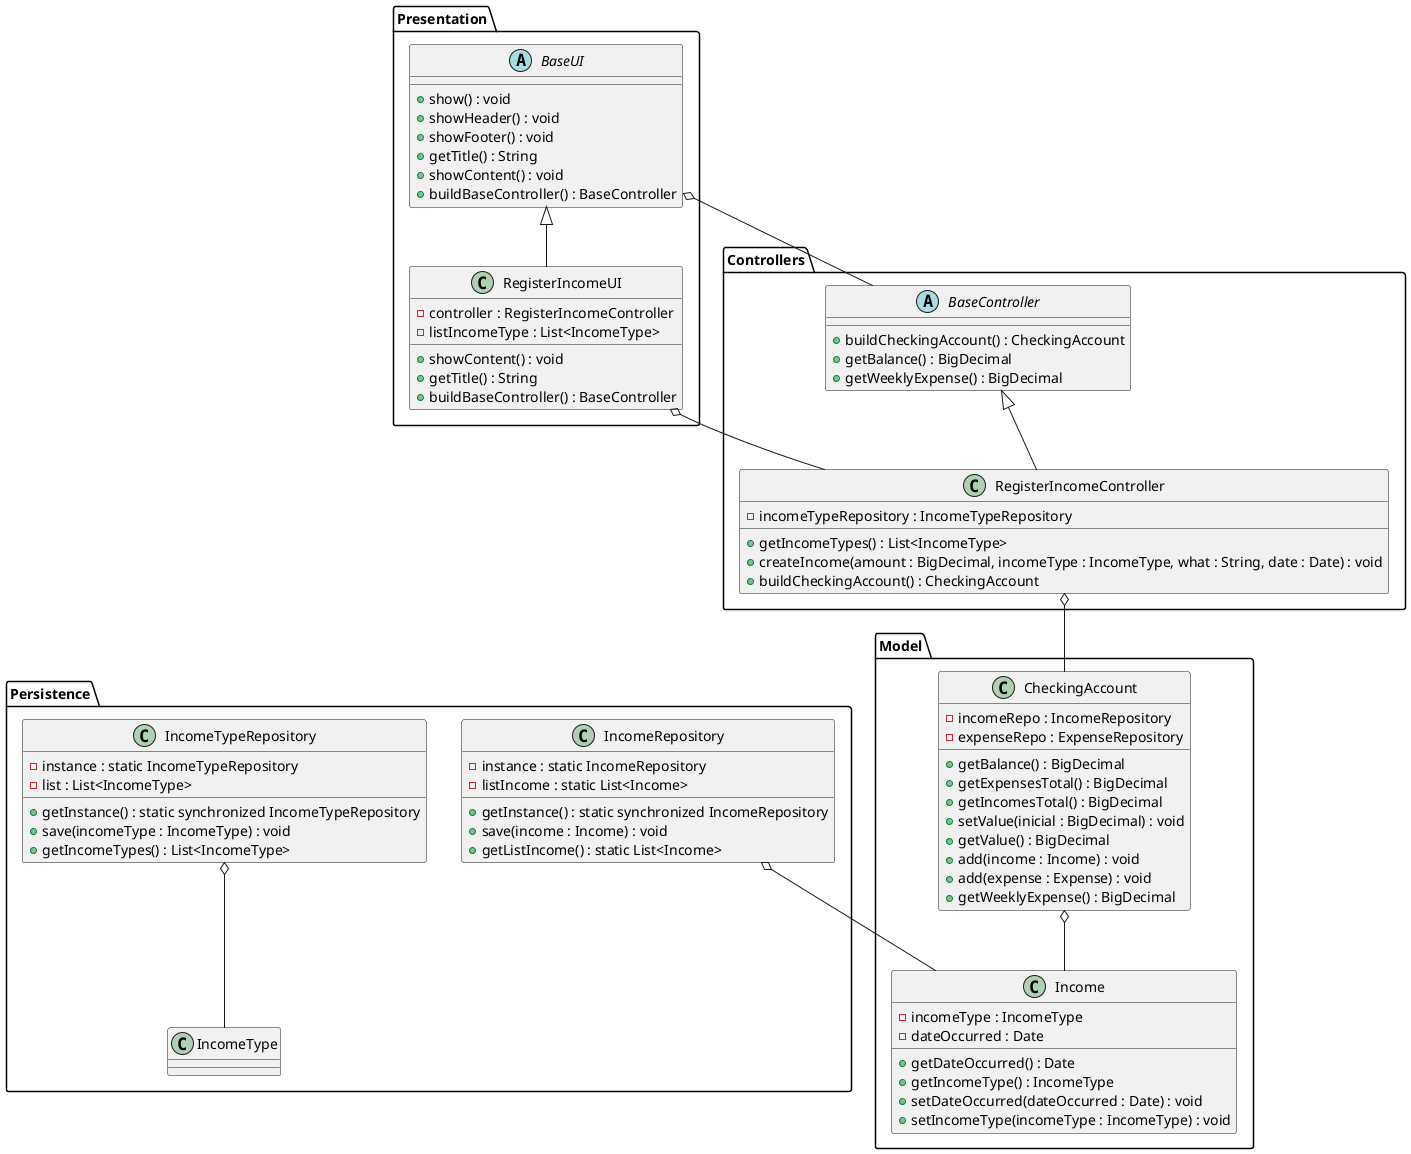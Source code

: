 @startuml
package Controllers {
    abstract class BaseController {
        +buildCheckingAccount() : CheckingAccount
        +getBalance() : BigDecimal
        +getWeeklyExpense() : BigDecimal
    }

    class RegisterIncomeController {
        -incomeTypeRepository : IncomeTypeRepository
        +getIncomeTypes() : List<IncomeType>
        +createIncome(amount : BigDecimal, incomeType : IncomeType, what : String, date : Date) : void
        +buildCheckingAccount() : CheckingAccount
    }

    BaseController <|-- RegisterIncomeController
}

package Presentation {
    abstract class BaseUI {
        +show() : void
        +showHeader() : void
        +showFooter() : void
        +getTitle() : String
        +showContent() : void
        +buildBaseController() : BaseController
    }

    class RegisterIncomeUI {
        -controller : RegisterIncomeController
        -listIncomeType : List<IncomeType>
        +showContent() : void
        +getTitle() : String
        +buildBaseController() : BaseController
    }

    BaseUI <|-- RegisterIncomeUI
}

package Model {
    class CheckingAccount {
        -incomeRepo : IncomeRepository
        -expenseRepo : ExpenseRepository
        +getBalance() : BigDecimal
        +getExpensesTotal() : BigDecimal
        +getIncomesTotal() : BigDecimal
        +setValue(inicial : BigDecimal) : void
        +getValue() : BigDecimal
        +add(income : Income) : void
        +add(expense : Expense) : void
        +getWeeklyExpense() : BigDecimal
    }

    class Income {
        -incomeType : IncomeType
        -dateOccurred : Date
        +getDateOccurred() : Date
        +getIncomeType() : IncomeType
        +setDateOccurred(dateOccurred : Date) : void
        +setIncomeType(incomeType : IncomeType) : void
    }

    CheckingAccount o-- Income
}

package Persistence {
    class IncomeRepository {
        -instance : static IncomeRepository
        -listIncome : static List<Income>
        +getInstance() : static synchronized IncomeRepository
        +save(income : Income) : void
        +getListIncome() : static List<Income>
    }

    class IncomeTypeRepository {
        -instance : static IncomeTypeRepository
        -list : List<IncomeType>
        +getInstance() : static synchronized IncomeTypeRepository
        +save(incomeType : IncomeType) : void
        +getIncomeTypes() : List<IncomeType>
    }

    IncomeRepository o-- Income
    IncomeTypeRepository o-- IncomeType
}

RegisterIncomeController o-- CheckingAccount
RegisterIncomeUI o-- RegisterIncomeController
BaseUI o-- BaseController
@enduml

